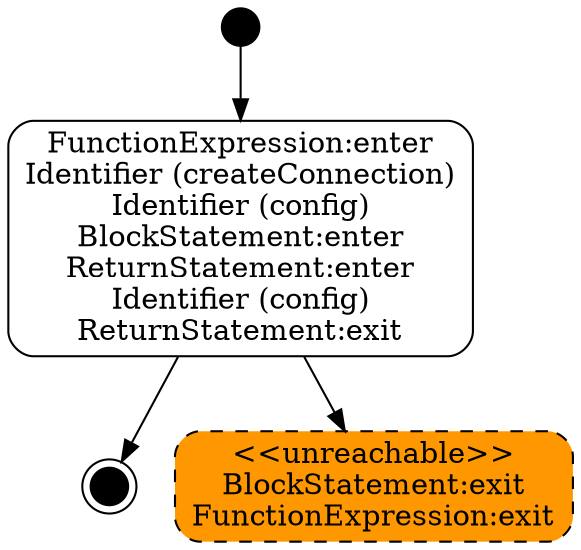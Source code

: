 
digraph {
node[shape=box,style="rounded,filled",fillcolor=white];
initial[label="",shape=circle,style=filled,fillcolor=black,width=0.25,height=0.25];
final[label="",shape=doublecircle,style=filled,fillcolor=black,width=0.25,height=0.25];
s2_1[label="FunctionExpression:enter\nIdentifier (createConnection)\nIdentifier (config)\nBlockStatement:enter\nReturnStatement:enter\nIdentifier (config)\nReturnStatement:exit"];
s2_2[style="rounded,dashed,filled",fillcolor="#FF9800",label="<<unreachable>>\nBlockStatement:exit\nFunctionExpression:exit"];
initial->s2_1->s2_2;
s2_1->final;
}